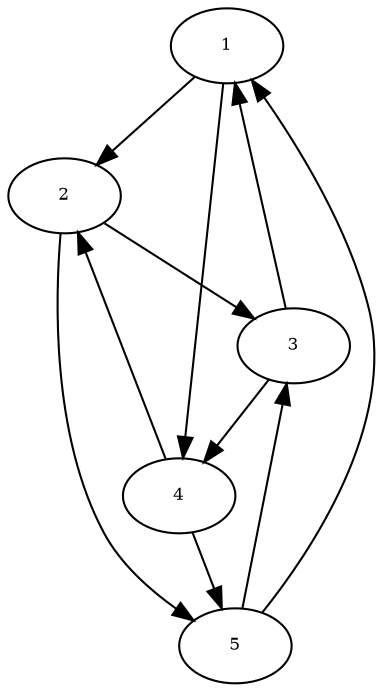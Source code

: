 digraph RGL__DirectedAdjacencyGraph {
    1 [
        fontsize = 8,
        label = 1
    ]

    2 [
        fontsize = 8,
        label = 2
    ]

    4 [
        fontsize = 8,
        label = 4
    ]

    3 [
        fontsize = 8,
        label = 3
    ]

    5 [
        fontsize = 8,
        label = 5
    ]

    1 -> 2 [
        fontsize = 8
    ]

    1 -> 4 [
        fontsize = 8
    ]

    2 -> 3 [
        fontsize = 8
    ]

    2 -> 5 [
        fontsize = 8
    ]

    4 -> 5 [
        fontsize = 8
    ]

    4 -> 2 [
        fontsize = 8
    ]

    3 -> 4 [
        fontsize = 8
    ]

    3 -> 1 [
        fontsize = 8
    ]

    5 -> 1 [
        fontsize = 8
    ]

    5 -> 3 [
        fontsize = 8
    ]
}
